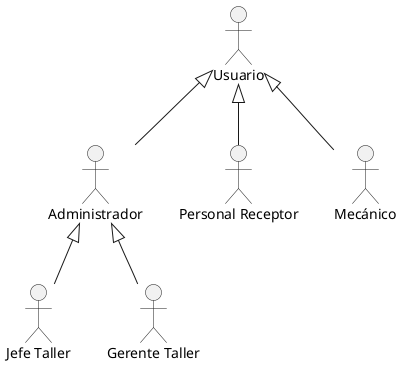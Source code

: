 @startuml taller_actores

actor "Personal Receptor" as Recepcion
actor "Mecánico" as Mecanico
actor "Jefe Taller" as Jefe
actor "Gerente Taller" as Gerente
actor "Administrador" as Admin
actor "Usuario" as Usuario

Gerente -u-|> Admin
Jefe -u-|> Admin
Admin -u-|> Usuario
Recepcion -u-|> Usuario
Mecanico -u-|> Usuario

@enduml